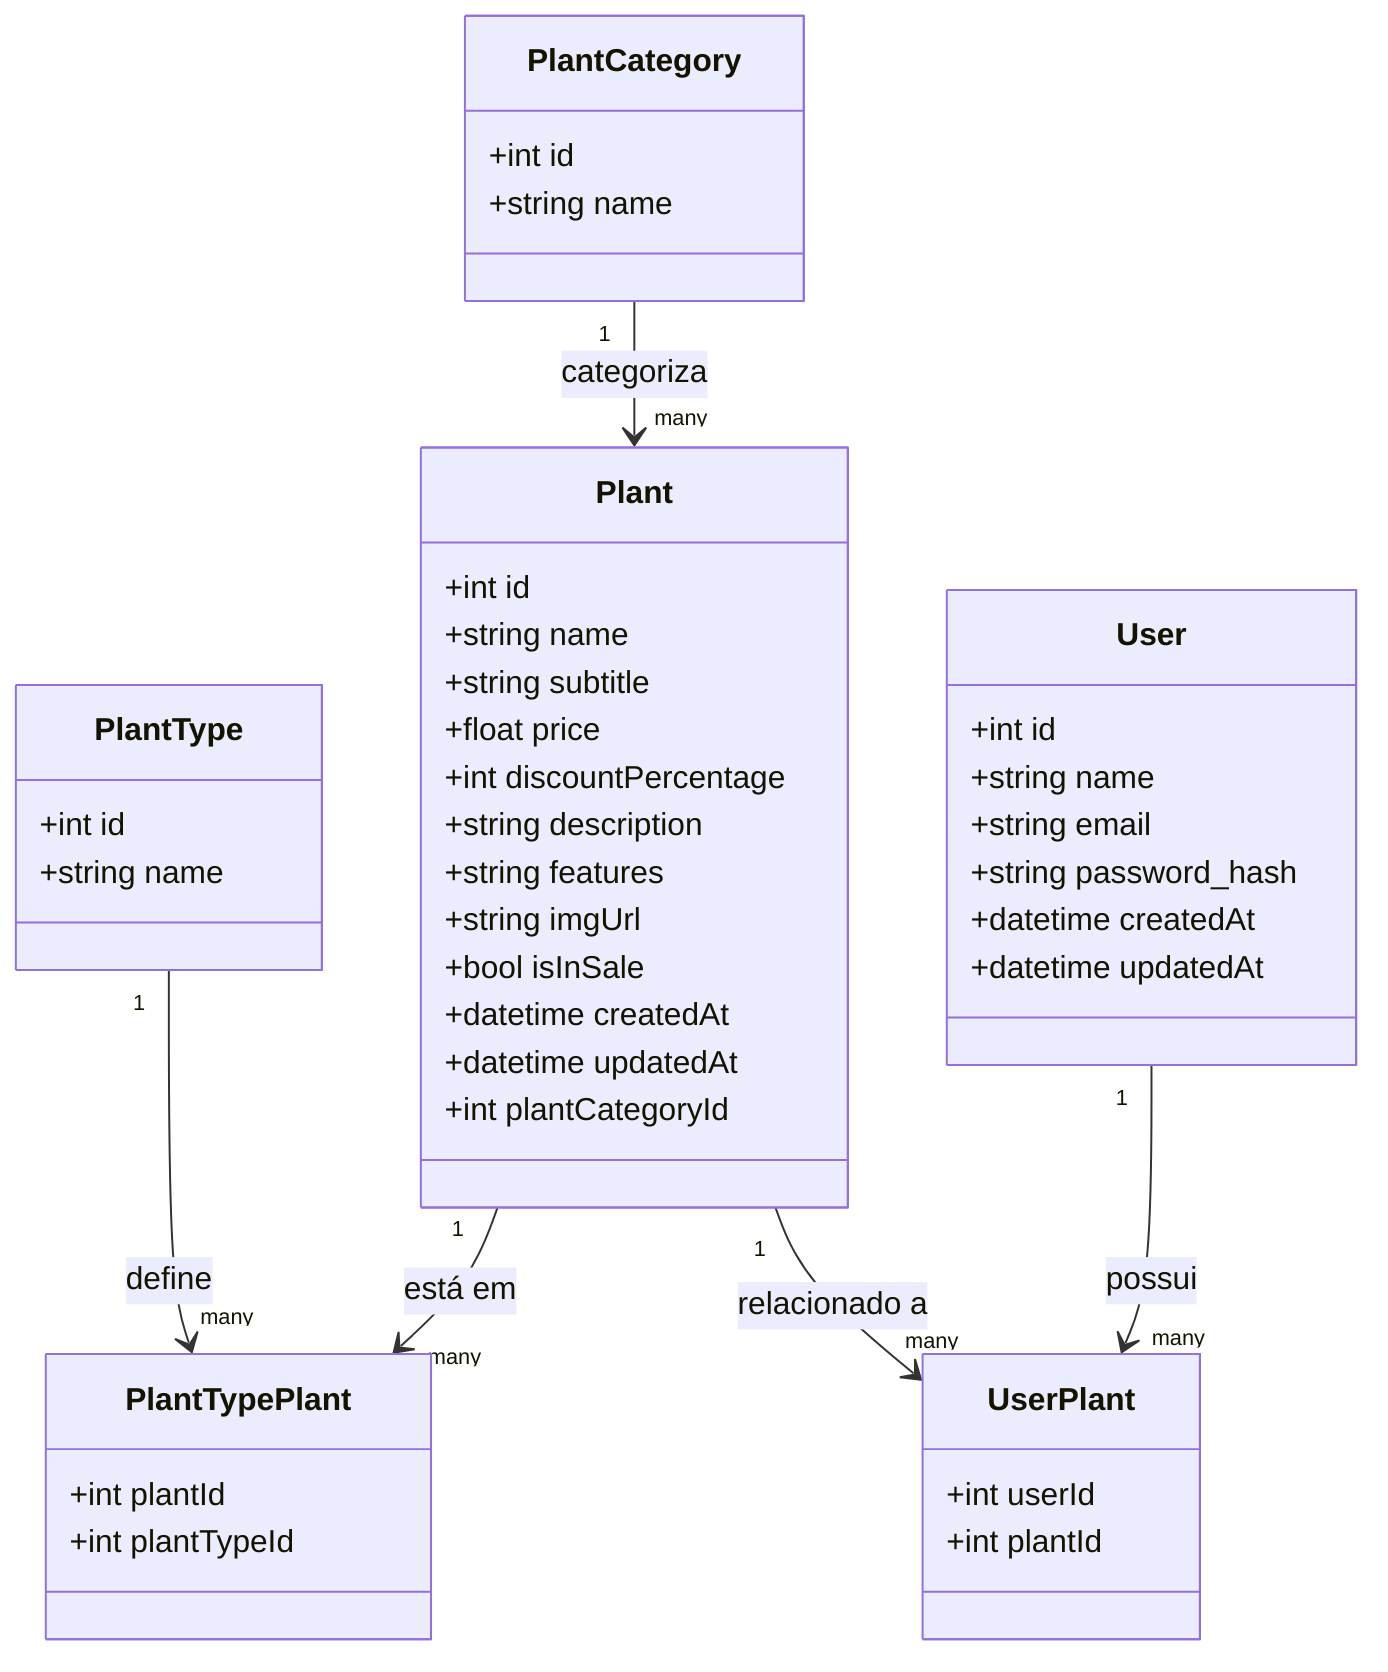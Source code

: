 classDiagram

class PlantCategory {
  +int id
  +string name
}

class PlantType {
  +int id
  +string name
}

class Plant {
  +int id
  +string name
  +string subtitle
  +float price
  +int discountPercentage
  +string description
  +string features
  +string imgUrl
  +bool isInSale
  +datetime createdAt
  +datetime updatedAt
  +int plantCategoryId
}

class PlantTypePlant {
  +int plantId
  +int plantTypeId
}

class User {
  +int id
  +string name
  +string email
  +string password_hash
  +datetime createdAt
  +datetime updatedAt
}

class UserPlant {
  +int userId
  +int plantId
}

PlantCategory "1" --> "many" Plant : categoriza
Plant "1" --> "many" PlantTypePlant : está em
PlantType "1" --> "many" PlantTypePlant : define
User "1" --> "many" UserPlant : possui
Plant "1" --> "many" UserPlant : relacionado a